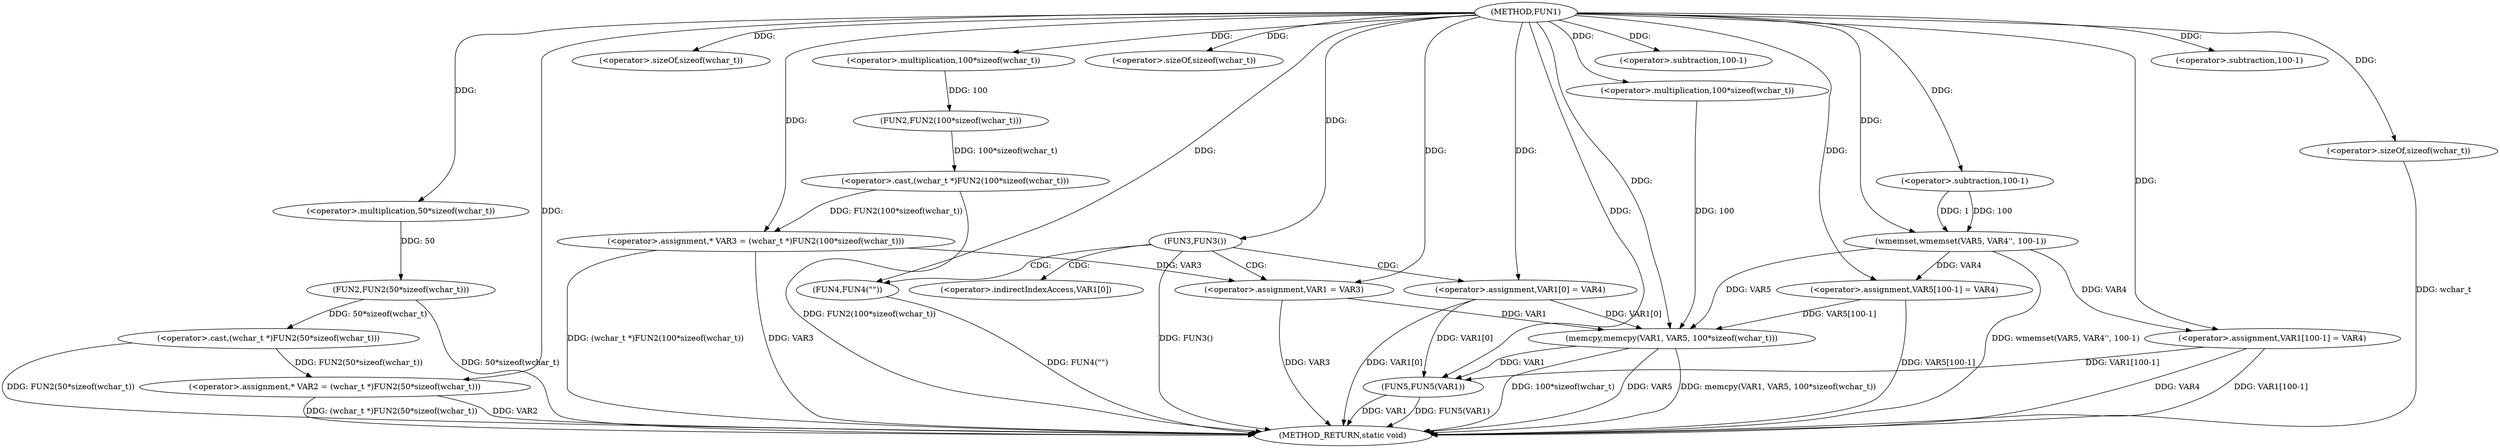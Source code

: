 digraph FUN1 {  
"1000100" [label = "(METHOD,FUN1)" ]
"1000169" [label = "(METHOD_RETURN,static void)" ]
"1000104" [label = "(<operator>.assignment,* VAR2 = (wchar_t *)FUN2(50*sizeof(wchar_t)))" ]
"1000106" [label = "(<operator>.cast,(wchar_t *)FUN2(50*sizeof(wchar_t)))" ]
"1000108" [label = "(FUN2,FUN2(50*sizeof(wchar_t)))" ]
"1000109" [label = "(<operator>.multiplication,50*sizeof(wchar_t))" ]
"1000111" [label = "(<operator>.sizeOf,sizeof(wchar_t))" ]
"1000114" [label = "(<operator>.assignment,* VAR3 = (wchar_t *)FUN2(100*sizeof(wchar_t)))" ]
"1000116" [label = "(<operator>.cast,(wchar_t *)FUN2(100*sizeof(wchar_t)))" ]
"1000118" [label = "(FUN2,FUN2(100*sizeof(wchar_t)))" ]
"1000119" [label = "(<operator>.multiplication,100*sizeof(wchar_t))" ]
"1000121" [label = "(<operator>.sizeOf,sizeof(wchar_t))" ]
"1000124" [label = "(FUN3,FUN3())" ]
"1000126" [label = "(FUN4,FUN4(\"\"))" ]
"1000130" [label = "(<operator>.assignment,VAR1 = VAR3)" ]
"1000133" [label = "(<operator>.assignment,VAR1[0] = VAR4)" ]
"1000140" [label = "(wmemset,wmemset(VAR5, VAR4'', 100-1))" ]
"1000143" [label = "(<operator>.subtraction,100-1)" ]
"1000146" [label = "(<operator>.assignment,VAR5[100-1] = VAR4)" ]
"1000149" [label = "(<operator>.subtraction,100-1)" ]
"1000153" [label = "(memcpy,memcpy(VAR1, VAR5, 100*sizeof(wchar_t)))" ]
"1000156" [label = "(<operator>.multiplication,100*sizeof(wchar_t))" ]
"1000158" [label = "(<operator>.sizeOf,sizeof(wchar_t))" ]
"1000160" [label = "(<operator>.assignment,VAR1[100-1] = VAR4)" ]
"1000163" [label = "(<operator>.subtraction,100-1)" ]
"1000167" [label = "(FUN5,FUN5(VAR1))" ]
"1000134" [label = "(<operator>.indirectIndexAccess,VAR1[0])" ]
  "1000158" -> "1000169"  [ label = "DDG: wchar_t"] 
  "1000106" -> "1000169"  [ label = "DDG: FUN2(50*sizeof(wchar_t))"] 
  "1000104" -> "1000169"  [ label = "DDG: VAR2"] 
  "1000130" -> "1000169"  [ label = "DDG: VAR3"] 
  "1000114" -> "1000169"  [ label = "DDG: VAR3"] 
  "1000153" -> "1000169"  [ label = "DDG: memcpy(VAR1, VAR5, 100*sizeof(wchar_t))"] 
  "1000116" -> "1000169"  [ label = "DDG: FUN2(100*sizeof(wchar_t))"] 
  "1000153" -> "1000169"  [ label = "DDG: 100*sizeof(wchar_t)"] 
  "1000124" -> "1000169"  [ label = "DDG: FUN3()"] 
  "1000167" -> "1000169"  [ label = "DDG: VAR1"] 
  "1000126" -> "1000169"  [ label = "DDG: FUN4(\"\")"] 
  "1000160" -> "1000169"  [ label = "DDG: VAR4"] 
  "1000140" -> "1000169"  [ label = "DDG: wmemset(VAR5, VAR4'', 100-1)"] 
  "1000153" -> "1000169"  [ label = "DDG: VAR5"] 
  "1000167" -> "1000169"  [ label = "DDG: FUN5(VAR1)"] 
  "1000133" -> "1000169"  [ label = "DDG: VAR1[0]"] 
  "1000146" -> "1000169"  [ label = "DDG: VAR5[100-1]"] 
  "1000160" -> "1000169"  [ label = "DDG: VAR1[100-1]"] 
  "1000114" -> "1000169"  [ label = "DDG: (wchar_t *)FUN2(100*sizeof(wchar_t))"] 
  "1000104" -> "1000169"  [ label = "DDG: (wchar_t *)FUN2(50*sizeof(wchar_t))"] 
  "1000108" -> "1000169"  [ label = "DDG: 50*sizeof(wchar_t)"] 
  "1000106" -> "1000104"  [ label = "DDG: FUN2(50*sizeof(wchar_t))"] 
  "1000100" -> "1000104"  [ label = "DDG: "] 
  "1000108" -> "1000106"  [ label = "DDG: 50*sizeof(wchar_t)"] 
  "1000109" -> "1000108"  [ label = "DDG: 50"] 
  "1000100" -> "1000109"  [ label = "DDG: "] 
  "1000100" -> "1000111"  [ label = "DDG: "] 
  "1000116" -> "1000114"  [ label = "DDG: FUN2(100*sizeof(wchar_t))"] 
  "1000100" -> "1000114"  [ label = "DDG: "] 
  "1000118" -> "1000116"  [ label = "DDG: 100*sizeof(wchar_t)"] 
  "1000119" -> "1000118"  [ label = "DDG: 100"] 
  "1000100" -> "1000119"  [ label = "DDG: "] 
  "1000100" -> "1000121"  [ label = "DDG: "] 
  "1000100" -> "1000124"  [ label = "DDG: "] 
  "1000100" -> "1000126"  [ label = "DDG: "] 
  "1000114" -> "1000130"  [ label = "DDG: VAR3"] 
  "1000100" -> "1000130"  [ label = "DDG: "] 
  "1000100" -> "1000133"  [ label = "DDG: "] 
  "1000100" -> "1000140"  [ label = "DDG: "] 
  "1000143" -> "1000140"  [ label = "DDG: 100"] 
  "1000143" -> "1000140"  [ label = "DDG: 1"] 
  "1000100" -> "1000143"  [ label = "DDG: "] 
  "1000140" -> "1000146"  [ label = "DDG: VAR4"] 
  "1000100" -> "1000146"  [ label = "DDG: "] 
  "1000100" -> "1000149"  [ label = "DDG: "] 
  "1000133" -> "1000153"  [ label = "DDG: VAR1[0]"] 
  "1000130" -> "1000153"  [ label = "DDG: VAR1"] 
  "1000100" -> "1000153"  [ label = "DDG: "] 
  "1000140" -> "1000153"  [ label = "DDG: VAR5"] 
  "1000146" -> "1000153"  [ label = "DDG: VAR5[100-1]"] 
  "1000156" -> "1000153"  [ label = "DDG: 100"] 
  "1000100" -> "1000156"  [ label = "DDG: "] 
  "1000100" -> "1000158"  [ label = "DDG: "] 
  "1000100" -> "1000160"  [ label = "DDG: "] 
  "1000140" -> "1000160"  [ label = "DDG: VAR4"] 
  "1000100" -> "1000163"  [ label = "DDG: "] 
  "1000133" -> "1000167"  [ label = "DDG: VAR1[0]"] 
  "1000153" -> "1000167"  [ label = "DDG: VAR1"] 
  "1000160" -> "1000167"  [ label = "DDG: VAR1[100-1]"] 
  "1000100" -> "1000167"  [ label = "DDG: "] 
  "1000124" -> "1000133"  [ label = "CDG: "] 
  "1000124" -> "1000130"  [ label = "CDG: "] 
  "1000124" -> "1000134"  [ label = "CDG: "] 
  "1000124" -> "1000126"  [ label = "CDG: "] 
}
